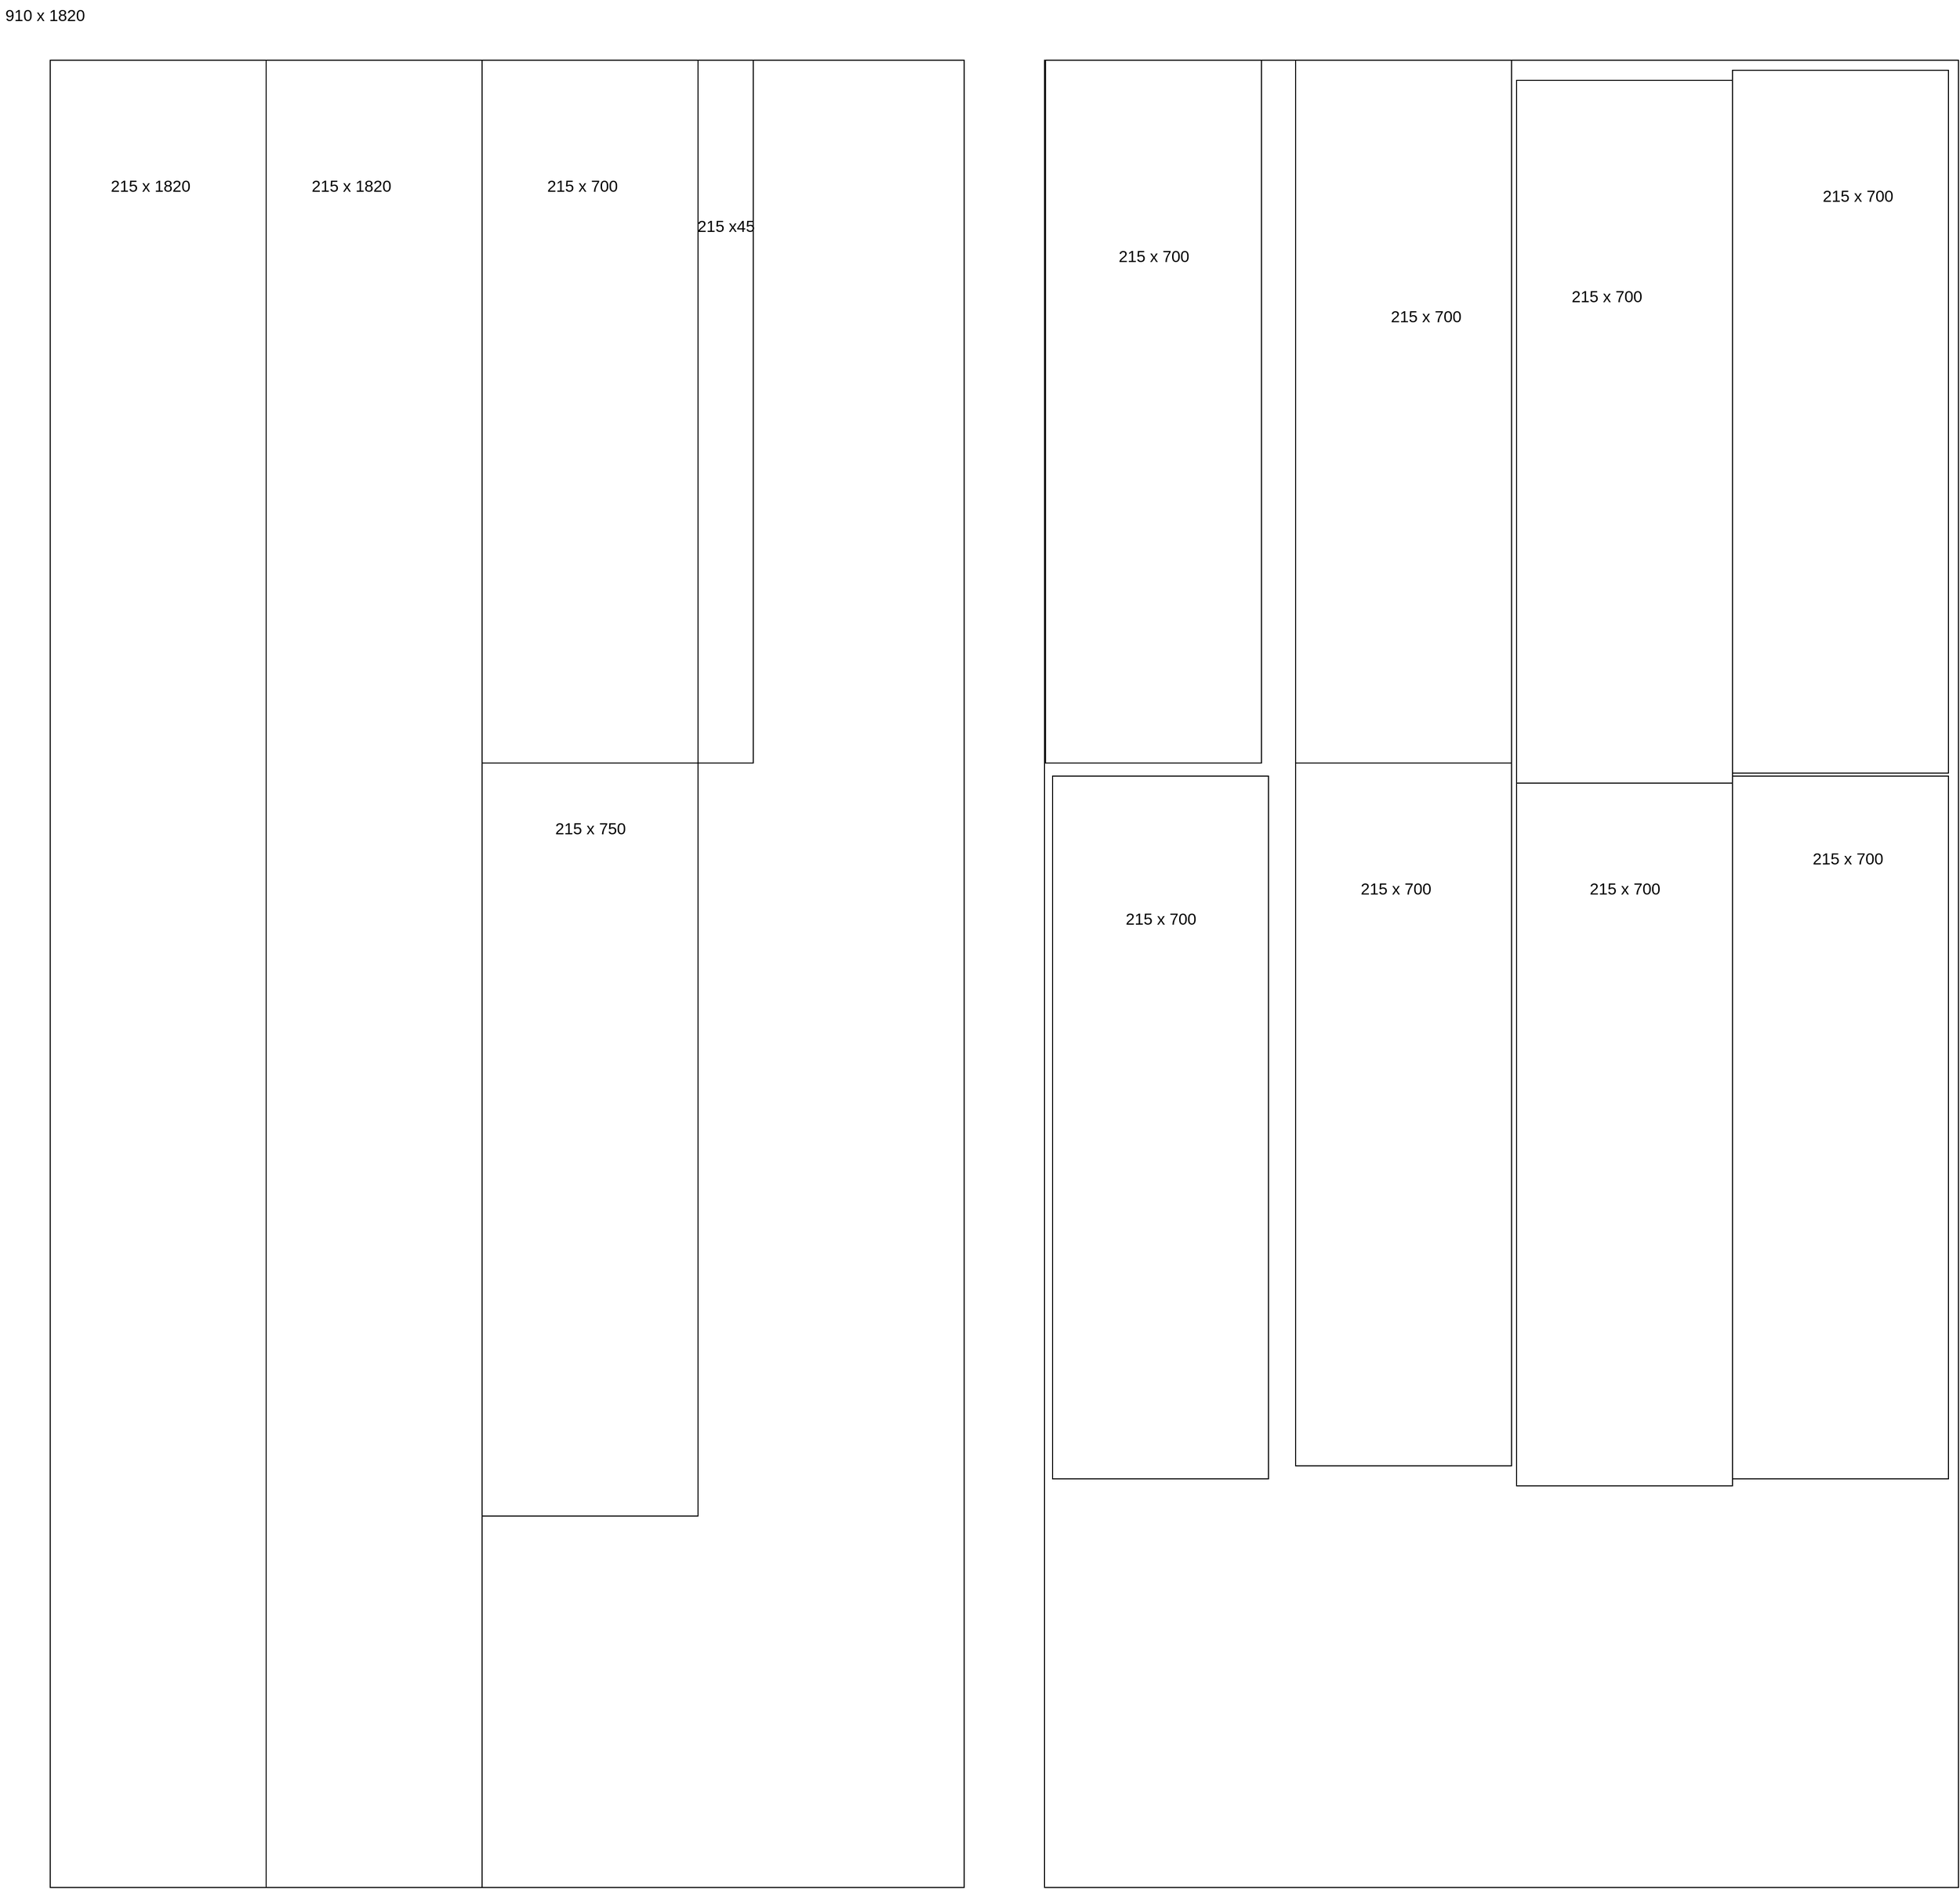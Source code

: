 <mxfile version="24.5.2" type="github">
  <diagram name="ページ1" id="kdJedH9bkXQ2L1WsLpHF">
    <mxGraphModel dx="3233" dy="2880" grid="1" gridSize="10" guides="1" tooltips="1" connect="1" arrows="1" fold="1" page="0" pageScale="1" pageWidth="827" pageHeight="1169" math="0" shadow="0">
      <root>
        <mxCell id="0" />
        <mxCell id="1" parent="0" />
        <mxCell id="eAcuFHd_zd-mvgp0ajFc-1" value="" style="rounded=0;whiteSpace=wrap;html=1;fillColor=none;" vertex="1" parent="1">
          <mxGeometry x="120" width="910" height="1820" as="geometry" />
        </mxCell>
        <mxCell id="eAcuFHd_zd-mvgp0ajFc-2" value="910 x 1820" style="text;html=1;align=center;verticalAlign=middle;whiteSpace=wrap;rounded=0;fontSize=16;" vertex="1" parent="1">
          <mxGeometry x="70" y="-60" width="90" height="30" as="geometry" />
        </mxCell>
        <mxCell id="eAcuFHd_zd-mvgp0ajFc-3" value="" style="rounded=0;whiteSpace=wrap;html=1;fillColor=none;" vertex="1" parent="1">
          <mxGeometry x="120" width="215" height="1820" as="geometry" />
        </mxCell>
        <mxCell id="eAcuFHd_zd-mvgp0ajFc-4" value="" style="rounded=0;whiteSpace=wrap;html=1;fillColor=none;" vertex="1" parent="1">
          <mxGeometry x="335" width="215" height="1820" as="geometry" />
        </mxCell>
        <mxCell id="eAcuFHd_zd-mvgp0ajFc-6" value="" style="rounded=0;whiteSpace=wrap;html=1;fillColor=none;" vertex="1" parent="1">
          <mxGeometry x="550" y="700" width="215" height="750" as="geometry" />
        </mxCell>
        <mxCell id="eAcuFHd_zd-mvgp0ajFc-7" value="" style="rounded=0;whiteSpace=wrap;html=1;fillColor=none;" vertex="1" parent="1">
          <mxGeometry x="1795" y="713" width="215" height="700" as="geometry" />
        </mxCell>
        <mxCell id="eAcuFHd_zd-mvgp0ajFc-9" value="" style="rounded=0;whiteSpace=wrap;html=1;fillColor=none;" vertex="1" parent="1">
          <mxGeometry x="550" width="215" height="700" as="geometry" />
        </mxCell>
        <mxCell id="eAcuFHd_zd-mvgp0ajFc-10" value="" style="rounded=0;whiteSpace=wrap;html=1;fillColor=none;" vertex="1" parent="1">
          <mxGeometry x="1795" y="10" width="215" height="700" as="geometry" />
        </mxCell>
        <mxCell id="eAcuFHd_zd-mvgp0ajFc-11" value="" style="rounded=0;whiteSpace=wrap;html=1;fillColor=none;" vertex="1" parent="1">
          <mxGeometry x="1110" width="910" height="1820" as="geometry" />
        </mxCell>
        <mxCell id="eAcuFHd_zd-mvgp0ajFc-15" value="" style="rounded=0;whiteSpace=wrap;html=1;fillColor=none;" vertex="1" parent="1">
          <mxGeometry x="1118" y="713" width="215" height="700" as="geometry" />
        </mxCell>
        <mxCell id="eAcuFHd_zd-mvgp0ajFc-17" value="" style="rounded=0;whiteSpace=wrap;html=1;fillColor=none;" vertex="1" parent="1">
          <mxGeometry x="1111" width="215" height="700" as="geometry" />
        </mxCell>
        <mxCell id="eAcuFHd_zd-mvgp0ajFc-18" value="" style="rounded=0;whiteSpace=wrap;html=1;fillColor=none;" vertex="1" parent="1">
          <mxGeometry x="1360" y="700" width="215" height="700" as="geometry" />
        </mxCell>
        <mxCell id="eAcuFHd_zd-mvgp0ajFc-19" value="" style="rounded=0;whiteSpace=wrap;html=1;fillColor=none;" vertex="1" parent="1">
          <mxGeometry x="1360" width="215" height="700" as="geometry" />
        </mxCell>
        <mxCell id="eAcuFHd_zd-mvgp0ajFc-20" value="" style="rounded=0;whiteSpace=wrap;html=1;fillColor=none;" vertex="1" parent="1">
          <mxGeometry x="1580" y="720" width="215" height="700" as="geometry" />
        </mxCell>
        <mxCell id="eAcuFHd_zd-mvgp0ajFc-21" value="" style="rounded=0;whiteSpace=wrap;html=1;fillColor=none;" vertex="1" parent="1">
          <mxGeometry x="1580" y="20" width="215" height="700" as="geometry" />
        </mxCell>
        <mxCell id="eAcuFHd_zd-mvgp0ajFc-22" value="" style="rounded=0;whiteSpace=wrap;html=1;fillColor=none;" vertex="1" parent="1">
          <mxGeometry x="765" width="55" height="700" as="geometry" />
        </mxCell>
        <mxCell id="eAcuFHd_zd-mvgp0ajFc-23" value="215 x 1820" style="text;html=1;align=center;verticalAlign=middle;whiteSpace=wrap;rounded=0;fontSize=16;" vertex="1" parent="1">
          <mxGeometry x="170" y="110" width="100" height="30" as="geometry" />
        </mxCell>
        <mxCell id="eAcuFHd_zd-mvgp0ajFc-24" value="215 x 1820" style="text;html=1;align=center;verticalAlign=middle;whiteSpace=wrap;rounded=0;fontSize=16;" vertex="1" parent="1">
          <mxGeometry x="370" y="110" width="100" height="30" as="geometry" />
        </mxCell>
        <mxCell id="eAcuFHd_zd-mvgp0ajFc-25" value="215 x 700" style="text;html=1;align=center;verticalAlign=middle;whiteSpace=wrap;rounded=0;fontSize=16;" vertex="1" parent="1">
          <mxGeometry x="600" y="110" width="100" height="30" as="geometry" />
        </mxCell>
        <mxCell id="eAcuFHd_zd-mvgp0ajFc-26" value="215 x 750" style="text;html=1;align=center;verticalAlign=middle;whiteSpace=wrap;rounded=0;fontSize=16;" vertex="1" parent="1">
          <mxGeometry x="607.5" y="750" width="100" height="30" as="geometry" />
        </mxCell>
        <mxCell id="eAcuFHd_zd-mvgp0ajFc-27" value="215 x45" style="text;html=1;align=center;verticalAlign=middle;whiteSpace=wrap;rounded=0;fontSize=16;" vertex="1" parent="1">
          <mxGeometry x="742.5" y="150" width="100" height="30" as="geometry" />
        </mxCell>
        <mxCell id="eAcuFHd_zd-mvgp0ajFc-28" value="215 x 700" style="text;html=1;align=center;verticalAlign=middle;whiteSpace=wrap;rounded=0;fontSize=16;" vertex="1" parent="1">
          <mxGeometry x="1168.5" y="180" width="100" height="30" as="geometry" />
        </mxCell>
        <mxCell id="eAcuFHd_zd-mvgp0ajFc-29" value="215 x 700" style="text;html=1;align=center;verticalAlign=middle;whiteSpace=wrap;rounded=0;fontSize=16;" vertex="1" parent="1">
          <mxGeometry x="1175.5" y="840" width="100" height="30" as="geometry" />
        </mxCell>
        <mxCell id="eAcuFHd_zd-mvgp0ajFc-30" value="215 x 700" style="text;html=1;align=center;verticalAlign=middle;whiteSpace=wrap;rounded=0;fontSize=16;" vertex="1" parent="1">
          <mxGeometry x="1440" y="240" width="100" height="30" as="geometry" />
        </mxCell>
        <mxCell id="eAcuFHd_zd-mvgp0ajFc-31" value="215 x 700" style="text;html=1;align=center;verticalAlign=middle;whiteSpace=wrap;rounded=0;fontSize=16;" vertex="1" parent="1">
          <mxGeometry x="1410" y="810" width="100" height="30" as="geometry" />
        </mxCell>
        <mxCell id="eAcuFHd_zd-mvgp0ajFc-32" value="215 x 700" style="text;html=1;align=center;verticalAlign=middle;whiteSpace=wrap;rounded=0;fontSize=16;" vertex="1" parent="1">
          <mxGeometry x="1620" y="220" width="100" height="30" as="geometry" />
        </mxCell>
        <mxCell id="eAcuFHd_zd-mvgp0ajFc-33" value="215 x 700" style="text;html=1;align=center;verticalAlign=middle;whiteSpace=wrap;rounded=0;fontSize=16;" vertex="1" parent="1">
          <mxGeometry x="1637.5" y="810" width="100" height="30" as="geometry" />
        </mxCell>
        <mxCell id="eAcuFHd_zd-mvgp0ajFc-34" value="215 x 700" style="text;html=1;align=center;verticalAlign=middle;whiteSpace=wrap;rounded=0;fontSize=16;" vertex="1" parent="1">
          <mxGeometry x="1870" y="120" width="100" height="30" as="geometry" />
        </mxCell>
        <mxCell id="eAcuFHd_zd-mvgp0ajFc-35" value="215 x 700" style="text;html=1;align=center;verticalAlign=middle;whiteSpace=wrap;rounded=0;fontSize=16;" vertex="1" parent="1">
          <mxGeometry x="1860" y="780" width="100" height="30" as="geometry" />
        </mxCell>
      </root>
    </mxGraphModel>
  </diagram>
</mxfile>
